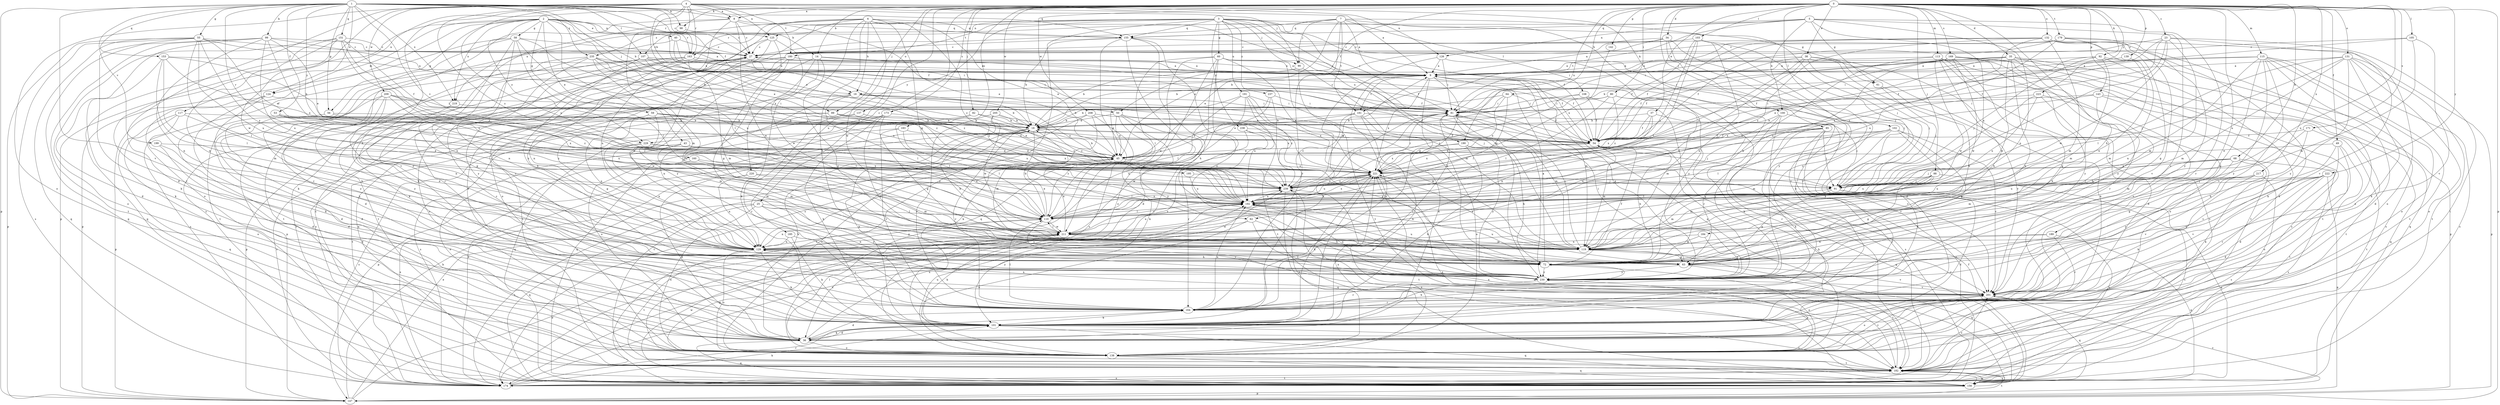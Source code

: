 strict digraph  {
0;
1;
2;
3;
4;
5;
6;
7;
8;
9;
14;
16;
18;
23;
25;
27;
34;
35;
36;
37;
38;
40;
43;
45;
49;
50;
53;
54;
55;
56;
58;
59;
60;
61;
62;
63;
64;
68;
72;
80;
81;
82;
85;
88;
89;
90;
91;
92;
98;
99;
100;
101;
102;
103;
105;
107;
108;
110;
113;
115;
117;
119;
124;
125;
126;
129;
131;
132;
137;
138;
139;
142;
143;
147;
151;
153;
155;
156;
160;
163;
164;
169;
171;
173;
174;
179;
180;
181;
182;
183;
184;
185;
189;
190;
191;
192;
195;
199;
201;
205;
208;
209;
211;
217;
219;
220;
221;
222;
223;
229;
230;
235;
237;
238;
239;
0 -> 8  [label=a];
0 -> 14  [label=b];
0 -> 23  [label=c];
0 -> 25  [label=c];
0 -> 34  [label=d];
0 -> 35  [label=d];
0 -> 37  [label=e];
0 -> 38  [label=e];
0 -> 49  [label=f];
0 -> 50  [label=f];
0 -> 64  [label=h];
0 -> 68  [label=h];
0 -> 72  [label=h];
0 -> 80  [label=i];
0 -> 82  [label=j];
0 -> 85  [label=j];
0 -> 88  [label=j];
0 -> 89  [label=j];
0 -> 92  [label=k];
0 -> 98  [label=k];
0 -> 102  [label=l];
0 -> 103  [label=l];
0 -> 105  [label=l];
0 -> 113  [label=m];
0 -> 115  [label=m];
0 -> 124  [label=n];
0 -> 131  [label=o];
0 -> 132  [label=o];
0 -> 137  [label=o];
0 -> 139  [label=p];
0 -> 142  [label=p];
0 -> 143  [label=p];
0 -> 147  [label=p];
0 -> 169  [label=s];
0 -> 171  [label=s];
0 -> 173  [label=s];
0 -> 179  [label=t];
0 -> 183  [label=u];
0 -> 184  [label=u];
0 -> 185  [label=u];
0 -> 189  [label=u];
0 -> 190  [label=u];
0 -> 205  [label=w];
0 -> 208  [label=w];
0 -> 217  [label=x];
0 -> 222  [label=y];
0 -> 223  [label=y];
1 -> 8  [label=a];
1 -> 27  [label=c];
1 -> 50  [label=f];
1 -> 53  [label=f];
1 -> 55  [label=g];
1 -> 56  [label=g];
1 -> 89  [label=j];
1 -> 98  [label=k];
1 -> 99  [label=k];
1 -> 107  [label=l];
1 -> 124  [label=n];
1 -> 147  [label=p];
1 -> 151  [label=q];
1 -> 153  [label=q];
1 -> 155  [label=q];
1 -> 160  [label=r];
1 -> 163  [label=r];
1 -> 195  [label=v];
1 -> 199  [label=v];
1 -> 201  [label=v];
1 -> 219  [label=x];
1 -> 229  [label=y];
1 -> 235  [label=z];
2 -> 14  [label=b];
2 -> 16  [label=b];
2 -> 40  [label=e];
2 -> 43  [label=e];
2 -> 45  [label=e];
2 -> 56  [label=g];
2 -> 58  [label=g];
2 -> 59  [label=g];
2 -> 117  [label=m];
2 -> 119  [label=m];
2 -> 125  [label=n];
2 -> 138  [label=o];
2 -> 147  [label=p];
2 -> 163  [label=r];
2 -> 219  [label=x];
2 -> 229  [label=y];
3 -> 54  [label=f];
3 -> 60  [label=g];
3 -> 61  [label=g];
3 -> 81  [label=i];
3 -> 90  [label=j];
3 -> 107  [label=l];
3 -> 119  [label=m];
3 -> 125  [label=n];
3 -> 155  [label=q];
3 -> 174  [label=s];
3 -> 180  [label=t];
3 -> 190  [label=u];
3 -> 191  [label=u];
3 -> 229  [label=y];
3 -> 235  [label=z];
3 -> 237  [label=z];
3 -> 238  [label=z];
4 -> 8  [label=a];
4 -> 9  [label=a];
4 -> 16  [label=b];
4 -> 36  [label=d];
4 -> 45  [label=e];
4 -> 54  [label=f];
4 -> 72  [label=h];
4 -> 90  [label=j];
4 -> 100  [label=k];
4 -> 125  [label=n];
4 -> 126  [label=n];
4 -> 138  [label=o];
4 -> 163  [label=r];
4 -> 180  [label=t];
4 -> 192  [label=u];
4 -> 209  [label=w];
4 -> 211  [label=w];
4 -> 239  [label=z];
5 -> 61  [label=g];
5 -> 100  [label=k];
5 -> 126  [label=n];
5 -> 129  [label=n];
5 -> 155  [label=q];
5 -> 163  [label=r];
5 -> 164  [label=r];
5 -> 181  [label=t];
5 -> 192  [label=u];
5 -> 201  [label=v];
6 -> 16  [label=b];
6 -> 36  [label=d];
6 -> 45  [label=e];
6 -> 62  [label=g];
6 -> 72  [label=h];
6 -> 81  [label=i];
6 -> 138  [label=o];
6 -> 155  [label=q];
6 -> 174  [label=s];
6 -> 211  [label=w];
6 -> 219  [label=x];
6 -> 220  [label=x];
6 -> 239  [label=z];
7 -> 9  [label=a];
7 -> 27  [label=c];
7 -> 45  [label=e];
7 -> 72  [label=h];
7 -> 90  [label=j];
7 -> 91  [label=j];
7 -> 108  [label=l];
7 -> 155  [label=q];
7 -> 164  [label=r];
7 -> 181  [label=t];
8 -> 27  [label=c];
8 -> 45  [label=e];
8 -> 129  [label=n];
8 -> 155  [label=q];
8 -> 174  [label=s];
8 -> 201  [label=v];
8 -> 211  [label=w];
9 -> 16  [label=b];
9 -> 36  [label=d];
9 -> 62  [label=g];
9 -> 119  [label=m];
9 -> 181  [label=t];
9 -> 182  [label=t];
9 -> 221  [label=x];
14 -> 9  [label=a];
14 -> 63  [label=g];
14 -> 101  [label=k];
14 -> 156  [label=q];
14 -> 182  [label=t];
14 -> 221  [label=x];
16 -> 81  [label=i];
16 -> 91  [label=j];
16 -> 110  [label=l];
16 -> 129  [label=n];
16 -> 147  [label=p];
16 -> 221  [label=x];
18 -> 54  [label=f];
18 -> 91  [label=j];
18 -> 119  [label=m];
18 -> 138  [label=o];
18 -> 164  [label=r];
18 -> 182  [label=t];
23 -> 27  [label=c];
23 -> 54  [label=f];
23 -> 91  [label=j];
23 -> 119  [label=m];
23 -> 182  [label=t];
23 -> 201  [label=v];
23 -> 211  [label=w];
23 -> 239  [label=z];
25 -> 63  [label=g];
25 -> 110  [label=l];
25 -> 138  [label=o];
25 -> 156  [label=q];
25 -> 164  [label=r];
25 -> 174  [label=s];
25 -> 230  [label=y];
27 -> 9  [label=a];
27 -> 72  [label=h];
27 -> 182  [label=t];
27 -> 192  [label=u];
34 -> 9  [label=a];
34 -> 27  [label=c];
34 -> 45  [label=e];
34 -> 101  [label=k];
34 -> 164  [label=r];
34 -> 230  [label=y];
35 -> 9  [label=a];
35 -> 45  [label=e];
35 -> 54  [label=f];
35 -> 72  [label=h];
35 -> 81  [label=i];
35 -> 147  [label=p];
35 -> 156  [label=q];
35 -> 211  [label=w];
35 -> 230  [label=y];
36 -> 18  [label=b];
36 -> 101  [label=k];
36 -> 110  [label=l];
36 -> 138  [label=o];
36 -> 156  [label=q];
36 -> 192  [label=u];
36 -> 221  [label=x];
37 -> 18  [label=b];
37 -> 54  [label=f];
37 -> 129  [label=n];
37 -> 201  [label=v];
37 -> 221  [label=x];
38 -> 9  [label=a];
38 -> 54  [label=f];
38 -> 72  [label=h];
38 -> 91  [label=j];
38 -> 101  [label=k];
38 -> 182  [label=t];
38 -> 192  [label=u];
38 -> 221  [label=x];
40 -> 27  [label=c];
40 -> 54  [label=f];
40 -> 81  [label=i];
40 -> 101  [label=k];
43 -> 45  [label=e];
43 -> 91  [label=j];
43 -> 119  [label=m];
43 -> 138  [label=o];
43 -> 174  [label=s];
45 -> 18  [label=b];
45 -> 221  [label=x];
49 -> 36  [label=d];
49 -> 45  [label=e];
49 -> 138  [label=o];
49 -> 182  [label=t];
49 -> 201  [label=v];
50 -> 18  [label=b];
50 -> 45  [label=e];
50 -> 101  [label=k];
50 -> 119  [label=m];
50 -> 129  [label=n];
50 -> 230  [label=y];
53 -> 18  [label=b];
53 -> 91  [label=j];
53 -> 192  [label=u];
53 -> 221  [label=x];
54 -> 45  [label=e];
54 -> 72  [label=h];
54 -> 119  [label=m];
54 -> 156  [label=q];
54 -> 221  [label=x];
55 -> 9  [label=a];
55 -> 27  [label=c];
55 -> 45  [label=e];
55 -> 101  [label=k];
55 -> 110  [label=l];
55 -> 147  [label=p];
55 -> 156  [label=q];
55 -> 174  [label=s];
55 -> 192  [label=u];
55 -> 239  [label=z];
56 -> 18  [label=b];
56 -> 36  [label=d];
56 -> 192  [label=u];
58 -> 27  [label=c];
58 -> 110  [label=l];
58 -> 129  [label=n];
58 -> 147  [label=p];
58 -> 164  [label=r];
58 -> 192  [label=u];
58 -> 230  [label=y];
58 -> 239  [label=z];
59 -> 18  [label=b];
59 -> 54  [label=f];
59 -> 63  [label=g];
59 -> 110  [label=l];
59 -> 119  [label=m];
59 -> 129  [label=n];
60 -> 9  [label=a];
60 -> 36  [label=d];
60 -> 72  [label=h];
60 -> 91  [label=j];
60 -> 110  [label=l];
60 -> 138  [label=o];
60 -> 174  [label=s];
60 -> 211  [label=w];
60 -> 221  [label=x];
61 -> 91  [label=j];
61 -> 201  [label=v];
62 -> 72  [label=h];
62 -> 138  [label=o];
62 -> 201  [label=v];
62 -> 211  [label=w];
63 -> 81  [label=i];
63 -> 182  [label=t];
63 -> 192  [label=u];
63 -> 201  [label=v];
63 -> 230  [label=y];
64 -> 18  [label=b];
64 -> 54  [label=f];
64 -> 81  [label=i];
64 -> 110  [label=l];
64 -> 221  [label=x];
68 -> 63  [label=g];
68 -> 91  [label=j];
68 -> 101  [label=k];
68 -> 119  [label=m];
68 -> 174  [label=s];
68 -> 221  [label=x];
72 -> 9  [label=a];
72 -> 54  [label=f];
72 -> 138  [label=o];
72 -> 192  [label=u];
72 -> 230  [label=y];
80 -> 45  [label=e];
80 -> 81  [label=i];
80 -> 101  [label=k];
80 -> 110  [label=l];
80 -> 119  [label=m];
80 -> 239  [label=z];
81 -> 18  [label=b];
81 -> 27  [label=c];
81 -> 119  [label=m];
81 -> 164  [label=r];
81 -> 230  [label=y];
81 -> 239  [label=z];
82 -> 18  [label=b];
82 -> 110  [label=l];
82 -> 156  [label=q];
82 -> 239  [label=z];
85 -> 54  [label=f];
85 -> 63  [label=g];
85 -> 91  [label=j];
85 -> 101  [label=k];
85 -> 164  [label=r];
85 -> 174  [label=s];
85 -> 201  [label=v];
88 -> 63  [label=g];
88 -> 91  [label=j];
88 -> 110  [label=l];
88 -> 119  [label=m];
88 -> 174  [label=s];
88 -> 192  [label=u];
88 -> 239  [label=z];
89 -> 18  [label=b];
89 -> 45  [label=e];
89 -> 174  [label=s];
89 -> 182  [label=t];
89 -> 192  [label=u];
90 -> 18  [label=b];
90 -> 119  [label=m];
90 -> 182  [label=t];
91 -> 36  [label=d];
91 -> 63  [label=g];
91 -> 119  [label=m];
91 -> 156  [label=q];
91 -> 174  [label=s];
92 -> 9  [label=a];
92 -> 81  [label=i];
92 -> 91  [label=j];
92 -> 101  [label=k];
92 -> 119  [label=m];
92 -> 174  [label=s];
98 -> 27  [label=c];
98 -> 110  [label=l];
99 -> 18  [label=b];
99 -> 27  [label=c];
99 -> 36  [label=d];
99 -> 45  [label=e];
99 -> 129  [label=n];
99 -> 156  [label=q];
99 -> 182  [label=t];
99 -> 192  [label=u];
99 -> 221  [label=x];
100 -> 18  [label=b];
100 -> 129  [label=n];
100 -> 174  [label=s];
100 -> 182  [label=t];
100 -> 230  [label=y];
101 -> 18  [label=b];
101 -> 27  [label=c];
101 -> 36  [label=d];
101 -> 72  [label=h];
101 -> 156  [label=q];
101 -> 182  [label=t];
102 -> 54  [label=f];
102 -> 63  [label=g];
102 -> 72  [label=h];
102 -> 101  [label=k];
102 -> 110  [label=l];
102 -> 119  [label=m];
102 -> 201  [label=v];
102 -> 221  [label=x];
103 -> 27  [label=c];
103 -> 36  [label=d];
103 -> 54  [label=f];
103 -> 110  [label=l];
103 -> 129  [label=n];
103 -> 230  [label=y];
103 -> 239  [label=z];
105 -> 27  [label=c];
105 -> 54  [label=f];
105 -> 119  [label=m];
105 -> 201  [label=v];
107 -> 9  [label=a];
107 -> 54  [label=f];
107 -> 81  [label=i];
107 -> 129  [label=n];
107 -> 174  [label=s];
107 -> 182  [label=t];
107 -> 239  [label=z];
108 -> 54  [label=f];
108 -> 81  [label=i];
108 -> 164  [label=r];
108 -> 239  [label=z];
110 -> 18  [label=b];
110 -> 45  [label=e];
110 -> 129  [label=n];
110 -> 201  [label=v];
110 -> 211  [label=w];
110 -> 221  [label=x];
113 -> 9  [label=a];
113 -> 36  [label=d];
113 -> 72  [label=h];
113 -> 138  [label=o];
113 -> 174  [label=s];
113 -> 182  [label=t];
113 -> 192  [label=u];
113 -> 211  [label=w];
115 -> 9  [label=a];
115 -> 18  [label=b];
115 -> 36  [label=d];
115 -> 72  [label=h];
115 -> 129  [label=n];
115 -> 138  [label=o];
115 -> 174  [label=s];
115 -> 182  [label=t];
115 -> 201  [label=v];
115 -> 230  [label=y];
117 -> 18  [label=b];
117 -> 36  [label=d];
117 -> 129  [label=n];
117 -> 138  [label=o];
117 -> 156  [label=q];
119 -> 63  [label=g];
119 -> 81  [label=i];
119 -> 156  [label=q];
119 -> 201  [label=v];
119 -> 221  [label=x];
124 -> 36  [label=d];
124 -> 81  [label=i];
124 -> 101  [label=k];
124 -> 147  [label=p];
125 -> 27  [label=c];
125 -> 63  [label=g];
125 -> 129  [label=n];
125 -> 164  [label=r];
125 -> 211  [label=w];
126 -> 9  [label=a];
126 -> 81  [label=i];
126 -> 101  [label=k];
126 -> 230  [label=y];
129 -> 72  [label=h];
129 -> 101  [label=k];
129 -> 138  [label=o];
129 -> 182  [label=t];
129 -> 230  [label=y];
131 -> 9  [label=a];
131 -> 91  [label=j];
131 -> 101  [label=k];
131 -> 110  [label=l];
131 -> 119  [label=m];
131 -> 138  [label=o];
131 -> 147  [label=p];
131 -> 182  [label=t];
131 -> 230  [label=y];
132 -> 27  [label=c];
132 -> 36  [label=d];
132 -> 54  [label=f];
132 -> 63  [label=g];
132 -> 81  [label=i];
132 -> 119  [label=m];
132 -> 138  [label=o];
132 -> 192  [label=u];
132 -> 201  [label=v];
132 -> 239  [label=z];
137 -> 18  [label=b];
137 -> 164  [label=r];
137 -> 174  [label=s];
138 -> 9  [label=a];
138 -> 156  [label=q];
138 -> 182  [label=t];
138 -> 192  [label=u];
138 -> 201  [label=v];
138 -> 221  [label=x];
138 -> 230  [label=y];
139 -> 9  [label=a];
139 -> 119  [label=m];
142 -> 221  [label=x];
143 -> 72  [label=h];
143 -> 81  [label=i];
143 -> 156  [label=q];
143 -> 182  [label=t];
143 -> 221  [label=x];
147 -> 18  [label=b];
147 -> 45  [label=e];
147 -> 182  [label=t];
147 -> 201  [label=v];
147 -> 211  [label=w];
151 -> 27  [label=c];
151 -> 54  [label=f];
151 -> 129  [label=n];
151 -> 138  [label=o];
151 -> 156  [label=q];
151 -> 164  [label=r];
151 -> 192  [label=u];
151 -> 239  [label=z];
153 -> 9  [label=a];
153 -> 18  [label=b];
153 -> 54  [label=f];
153 -> 101  [label=k];
153 -> 110  [label=l];
153 -> 119  [label=m];
155 -> 18  [label=b];
155 -> 27  [label=c];
155 -> 72  [label=h];
155 -> 91  [label=j];
155 -> 138  [label=o];
155 -> 156  [label=q];
155 -> 230  [label=y];
156 -> 54  [label=f];
156 -> 147  [label=p];
156 -> 182  [label=t];
156 -> 211  [label=w];
156 -> 239  [label=z];
160 -> 174  [label=s];
160 -> 221  [label=x];
160 -> 239  [label=z];
163 -> 9  [label=a];
163 -> 54  [label=f];
163 -> 101  [label=k];
163 -> 119  [label=m];
163 -> 129  [label=n];
163 -> 182  [label=t];
163 -> 230  [label=y];
164 -> 9  [label=a];
164 -> 36  [label=d];
164 -> 101  [label=k];
164 -> 110  [label=l];
164 -> 192  [label=u];
169 -> 9  [label=a];
169 -> 18  [label=b];
169 -> 54  [label=f];
169 -> 63  [label=g];
169 -> 164  [label=r];
169 -> 182  [label=t];
169 -> 192  [label=u];
169 -> 211  [label=w];
169 -> 230  [label=y];
171 -> 54  [label=f];
171 -> 72  [label=h];
171 -> 119  [label=m];
171 -> 182  [label=t];
173 -> 18  [label=b];
173 -> 63  [label=g];
173 -> 101  [label=k];
173 -> 138  [label=o];
173 -> 156  [label=q];
173 -> 230  [label=y];
174 -> 18  [label=b];
174 -> 27  [label=c];
174 -> 101  [label=k];
174 -> 164  [label=r];
174 -> 182  [label=t];
174 -> 221  [label=x];
174 -> 239  [label=z];
179 -> 27  [label=c];
179 -> 54  [label=f];
179 -> 81  [label=i];
179 -> 129  [label=n];
179 -> 138  [label=o];
179 -> 230  [label=y];
179 -> 239  [label=z];
180 -> 9  [label=a];
180 -> 54  [label=f];
180 -> 72  [label=h];
180 -> 138  [label=o];
180 -> 147  [label=p];
180 -> 174  [label=s];
180 -> 230  [label=y];
181 -> 18  [label=b];
181 -> 45  [label=e];
181 -> 91  [label=j];
181 -> 101  [label=k];
181 -> 138  [label=o];
181 -> 239  [label=z];
182 -> 156  [label=q];
182 -> 174  [label=s];
182 -> 201  [label=v];
182 -> 211  [label=w];
182 -> 221  [label=x];
183 -> 54  [label=f];
183 -> 110  [label=l];
183 -> 147  [label=p];
183 -> 164  [label=r];
184 -> 119  [label=m];
184 -> 129  [label=n];
184 -> 230  [label=y];
185 -> 101  [label=k];
185 -> 129  [label=n];
185 -> 164  [label=r];
189 -> 72  [label=h];
189 -> 129  [label=n];
189 -> 156  [label=q];
189 -> 164  [label=r];
190 -> 45  [label=e];
190 -> 72  [label=h];
190 -> 101  [label=k];
190 -> 221  [label=x];
190 -> 230  [label=y];
191 -> 45  [label=e];
191 -> 81  [label=i];
191 -> 110  [label=l];
191 -> 174  [label=s];
191 -> 192  [label=u];
191 -> 221  [label=x];
191 -> 239  [label=z];
192 -> 110  [label=l];
192 -> 221  [label=x];
192 -> 230  [label=y];
195 -> 91  [label=j];
195 -> 192  [label=u];
199 -> 36  [label=d];
199 -> 45  [label=e];
199 -> 129  [label=n];
201 -> 129  [label=n];
201 -> 138  [label=o];
201 -> 156  [label=q];
201 -> 164  [label=r];
205 -> 18  [label=b];
205 -> 72  [label=h];
205 -> 164  [label=r];
205 -> 211  [label=w];
205 -> 239  [label=z];
208 -> 18  [label=b];
208 -> 101  [label=k];
208 -> 110  [label=l];
208 -> 182  [label=t];
208 -> 221  [label=x];
209 -> 18  [label=b];
209 -> 36  [label=d];
209 -> 72  [label=h];
209 -> 81  [label=i];
209 -> 129  [label=n];
209 -> 211  [label=w];
209 -> 230  [label=y];
209 -> 239  [label=z];
211 -> 45  [label=e];
211 -> 72  [label=h];
211 -> 101  [label=k];
211 -> 110  [label=l];
211 -> 119  [label=m];
211 -> 129  [label=n];
211 -> 192  [label=u];
211 -> 239  [label=z];
217 -> 91  [label=j];
217 -> 101  [label=k];
217 -> 174  [label=s];
217 -> 192  [label=u];
217 -> 201  [label=v];
217 -> 230  [label=y];
219 -> 54  [label=f];
219 -> 72  [label=h];
219 -> 230  [label=y];
220 -> 36  [label=d];
220 -> 119  [label=m];
220 -> 129  [label=n];
220 -> 239  [label=z];
221 -> 81  [label=i];
221 -> 101  [label=k];
221 -> 110  [label=l];
221 -> 156  [label=q];
221 -> 192  [label=u];
221 -> 239  [label=z];
222 -> 36  [label=d];
222 -> 91  [label=j];
222 -> 147  [label=p];
222 -> 164  [label=r];
222 -> 192  [label=u];
222 -> 201  [label=v];
222 -> 230  [label=y];
223 -> 72  [label=h];
223 -> 81  [label=i];
223 -> 91  [label=j];
223 -> 192  [label=u];
223 -> 201  [label=v];
229 -> 45  [label=e];
229 -> 119  [label=m];
229 -> 129  [label=n];
229 -> 221  [label=x];
230 -> 9  [label=a];
230 -> 27  [label=c];
230 -> 81  [label=i];
230 -> 164  [label=r];
230 -> 192  [label=u];
230 -> 201  [label=v];
235 -> 9  [label=a];
235 -> 36  [label=d];
235 -> 63  [label=g];
235 -> 119  [label=m];
235 -> 129  [label=n];
235 -> 192  [label=u];
235 -> 221  [label=x];
235 -> 239  [label=z];
237 -> 18  [label=b];
237 -> 81  [label=i];
237 -> 129  [label=n];
237 -> 182  [label=t];
238 -> 54  [label=f];
238 -> 63  [label=g];
238 -> 164  [label=r];
238 -> 211  [label=w];
239 -> 9  [label=a];
239 -> 81  [label=i];
239 -> 138  [label=o];
239 -> 156  [label=q];
239 -> 182  [label=t];
239 -> 192  [label=u];
239 -> 221  [label=x];
}
